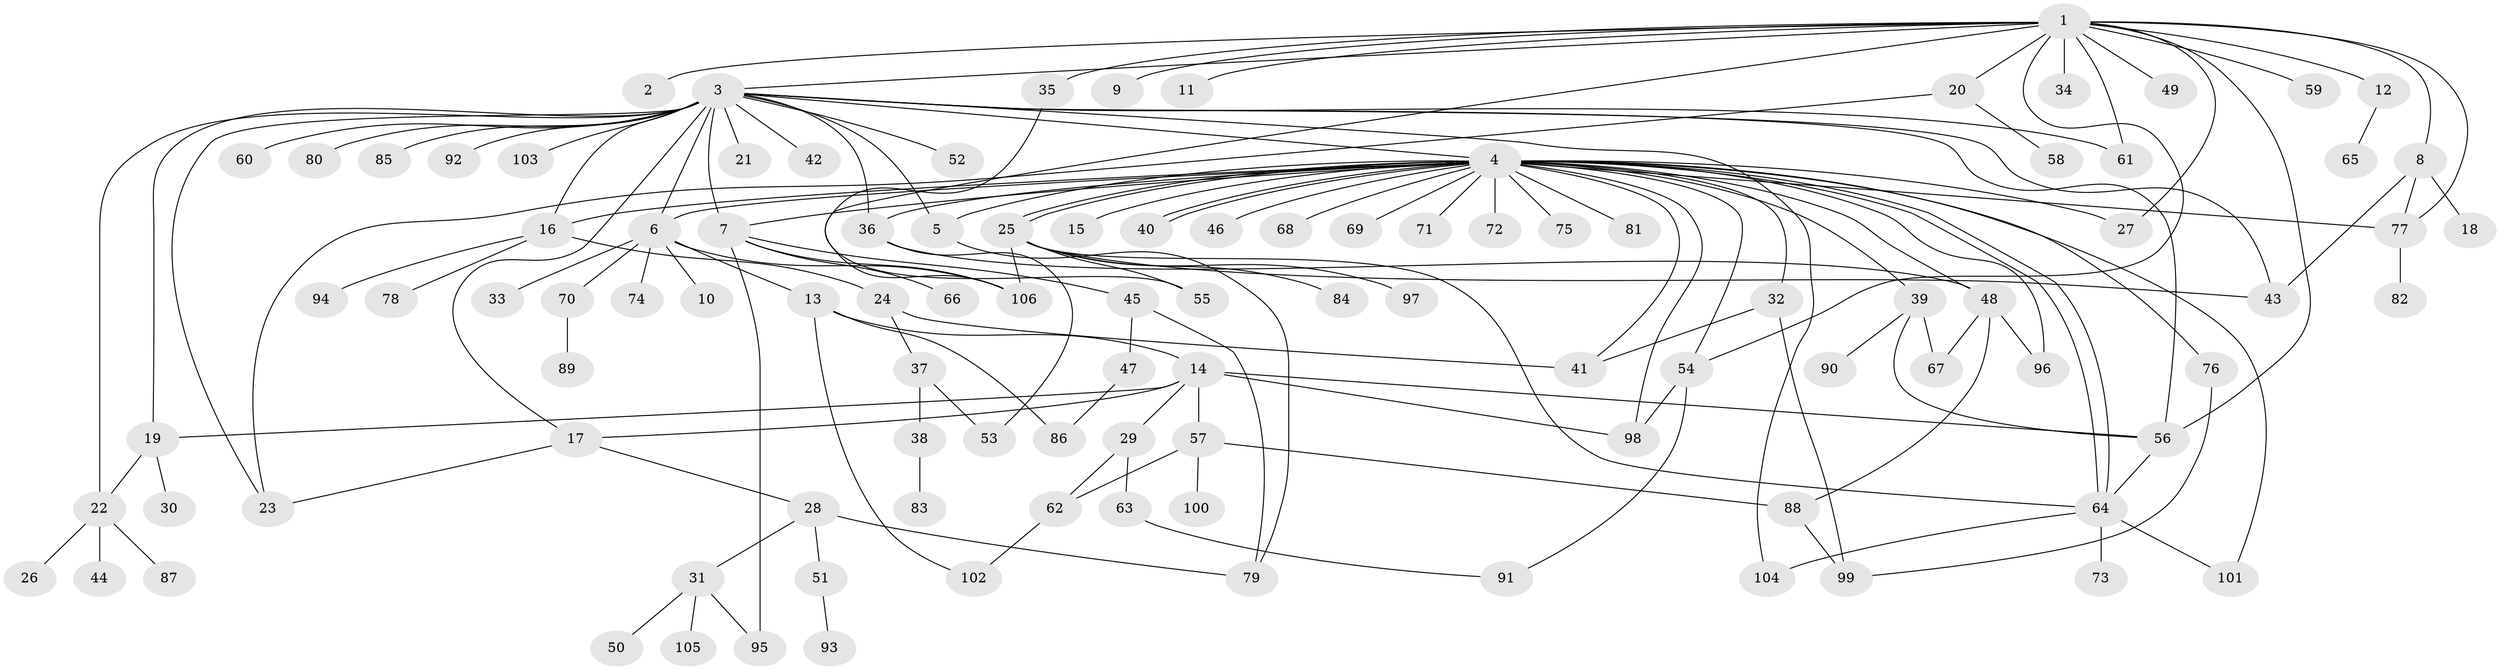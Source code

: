 // coarse degree distribution, {16: 0.013157894736842105, 1: 0.47368421052631576, 22: 0.013157894736842105, 28: 0.013157894736842105, 4: 0.07894736842105263, 7: 0.039473684210526314, 8: 0.02631578947368421, 5: 0.039473684210526314, 6: 0.02631578947368421, 3: 0.13157894736842105, 2: 0.14473684210526316}
// Generated by graph-tools (version 1.1) at 2025/41/03/06/25 10:41:51]
// undirected, 106 vertices, 154 edges
graph export_dot {
graph [start="1"]
  node [color=gray90,style=filled];
  1;
  2;
  3;
  4;
  5;
  6;
  7;
  8;
  9;
  10;
  11;
  12;
  13;
  14;
  15;
  16;
  17;
  18;
  19;
  20;
  21;
  22;
  23;
  24;
  25;
  26;
  27;
  28;
  29;
  30;
  31;
  32;
  33;
  34;
  35;
  36;
  37;
  38;
  39;
  40;
  41;
  42;
  43;
  44;
  45;
  46;
  47;
  48;
  49;
  50;
  51;
  52;
  53;
  54;
  55;
  56;
  57;
  58;
  59;
  60;
  61;
  62;
  63;
  64;
  65;
  66;
  67;
  68;
  69;
  70;
  71;
  72;
  73;
  74;
  75;
  76;
  77;
  78;
  79;
  80;
  81;
  82;
  83;
  84;
  85;
  86;
  87;
  88;
  89;
  90;
  91;
  92;
  93;
  94;
  95;
  96;
  97;
  98;
  99;
  100;
  101;
  102;
  103;
  104;
  105;
  106;
  1 -- 2;
  1 -- 3;
  1 -- 8;
  1 -- 9;
  1 -- 11;
  1 -- 12;
  1 -- 20;
  1 -- 27;
  1 -- 34;
  1 -- 35;
  1 -- 49;
  1 -- 54;
  1 -- 56;
  1 -- 59;
  1 -- 61;
  1 -- 77;
  1 -- 106;
  3 -- 4;
  3 -- 5;
  3 -- 6;
  3 -- 7;
  3 -- 16;
  3 -- 17;
  3 -- 19;
  3 -- 21;
  3 -- 22;
  3 -- 23;
  3 -- 36;
  3 -- 42;
  3 -- 43;
  3 -- 52;
  3 -- 56;
  3 -- 60;
  3 -- 61;
  3 -- 80;
  3 -- 85;
  3 -- 92;
  3 -- 103;
  3 -- 104;
  4 -- 5;
  4 -- 6;
  4 -- 7;
  4 -- 15;
  4 -- 16;
  4 -- 25;
  4 -- 25;
  4 -- 27;
  4 -- 32;
  4 -- 36;
  4 -- 39;
  4 -- 40;
  4 -- 40;
  4 -- 41;
  4 -- 46;
  4 -- 48;
  4 -- 54;
  4 -- 64;
  4 -- 64;
  4 -- 68;
  4 -- 69;
  4 -- 71;
  4 -- 72;
  4 -- 75;
  4 -- 76;
  4 -- 77;
  4 -- 81;
  4 -- 96;
  4 -- 98;
  4 -- 101;
  5 -- 79;
  6 -- 10;
  6 -- 13;
  6 -- 33;
  6 -- 70;
  6 -- 74;
  6 -- 106;
  7 -- 45;
  7 -- 66;
  7 -- 95;
  7 -- 106;
  8 -- 18;
  8 -- 43;
  8 -- 77;
  12 -- 65;
  13 -- 14;
  13 -- 86;
  13 -- 102;
  14 -- 17;
  14 -- 19;
  14 -- 29;
  14 -- 56;
  14 -- 57;
  14 -- 98;
  16 -- 24;
  16 -- 78;
  16 -- 94;
  17 -- 23;
  17 -- 28;
  19 -- 22;
  19 -- 30;
  20 -- 23;
  20 -- 58;
  22 -- 26;
  22 -- 44;
  22 -- 87;
  24 -- 37;
  24 -- 41;
  25 -- 43;
  25 -- 55;
  25 -- 64;
  25 -- 84;
  25 -- 97;
  25 -- 106;
  28 -- 31;
  28 -- 51;
  28 -- 79;
  29 -- 62;
  29 -- 63;
  31 -- 50;
  31 -- 95;
  31 -- 105;
  32 -- 41;
  32 -- 99;
  35 -- 55;
  36 -- 48;
  36 -- 53;
  37 -- 38;
  37 -- 53;
  38 -- 83;
  39 -- 56;
  39 -- 67;
  39 -- 90;
  45 -- 47;
  45 -- 79;
  47 -- 86;
  48 -- 67;
  48 -- 88;
  48 -- 96;
  51 -- 93;
  54 -- 91;
  54 -- 98;
  56 -- 64;
  57 -- 62;
  57 -- 88;
  57 -- 100;
  62 -- 102;
  63 -- 91;
  64 -- 73;
  64 -- 101;
  64 -- 104;
  70 -- 89;
  76 -- 99;
  77 -- 82;
  88 -- 99;
}
